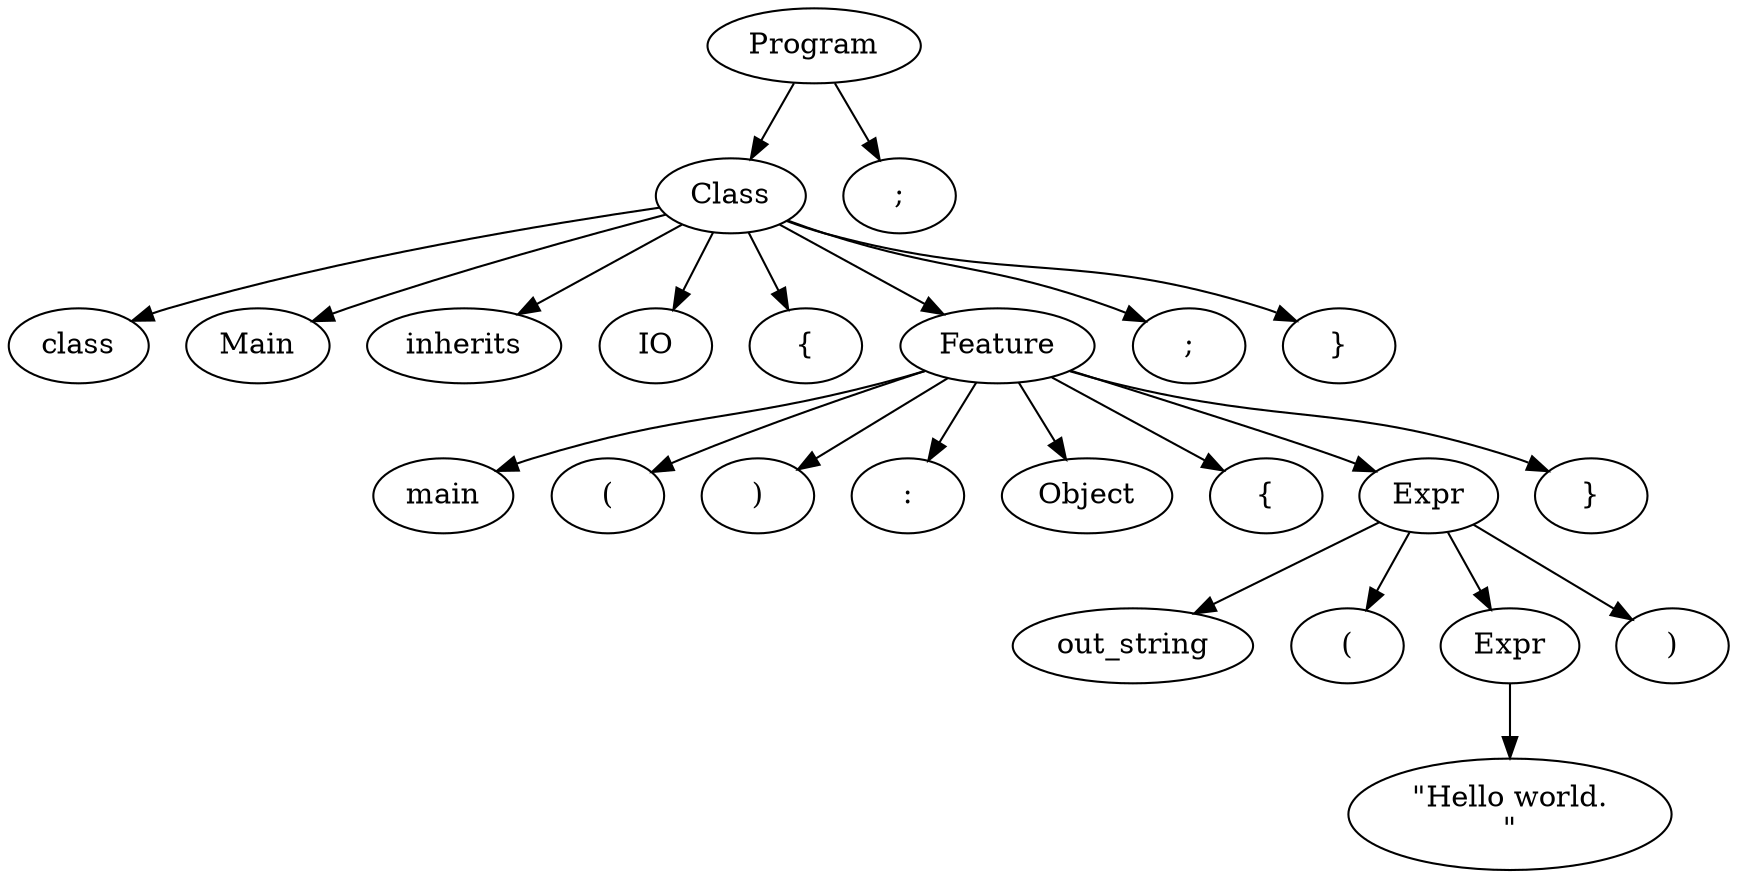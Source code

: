 digraph {
	0 [label=Program]
	0 -> 1
	1 [label=Class]
	1 -> 2
	2 [label=class]
	1 -> 3
	3 [label=Main]
	1 -> 4
	4 [label=inherits]
	1 -> 5
	5 [label=IO]
	1 -> 6
	6 [label="{"]
	1 -> 7
	7 [label=Feature]
	7 -> 8
	8 [label=main]
	7 -> 9
	9 [label="("]
	7 -> 10
	10 [label=")"]
	7 -> 11
	11 [label=":"]
	7 -> 12
	12 [label=Object]
	7 -> 13
	13 [label="{"]
	7 -> 14
	14 [label=Expr]
	14 -> 15
	15 [label=out_string]
	14 -> 16
	16 [label="("]
	14 -> 17
	17 [label=Expr]
	17 -> 18
	18 [label="\"Hello world.\n\""]
	14 -> 19
	19 [label=")"]
	7 -> 20
	20 [label="}"]
	1 -> 21
	21 [label=";"]
	1 -> 22
	22 [label="}"]
	0 -> 23
	23 [label=";"]
}
